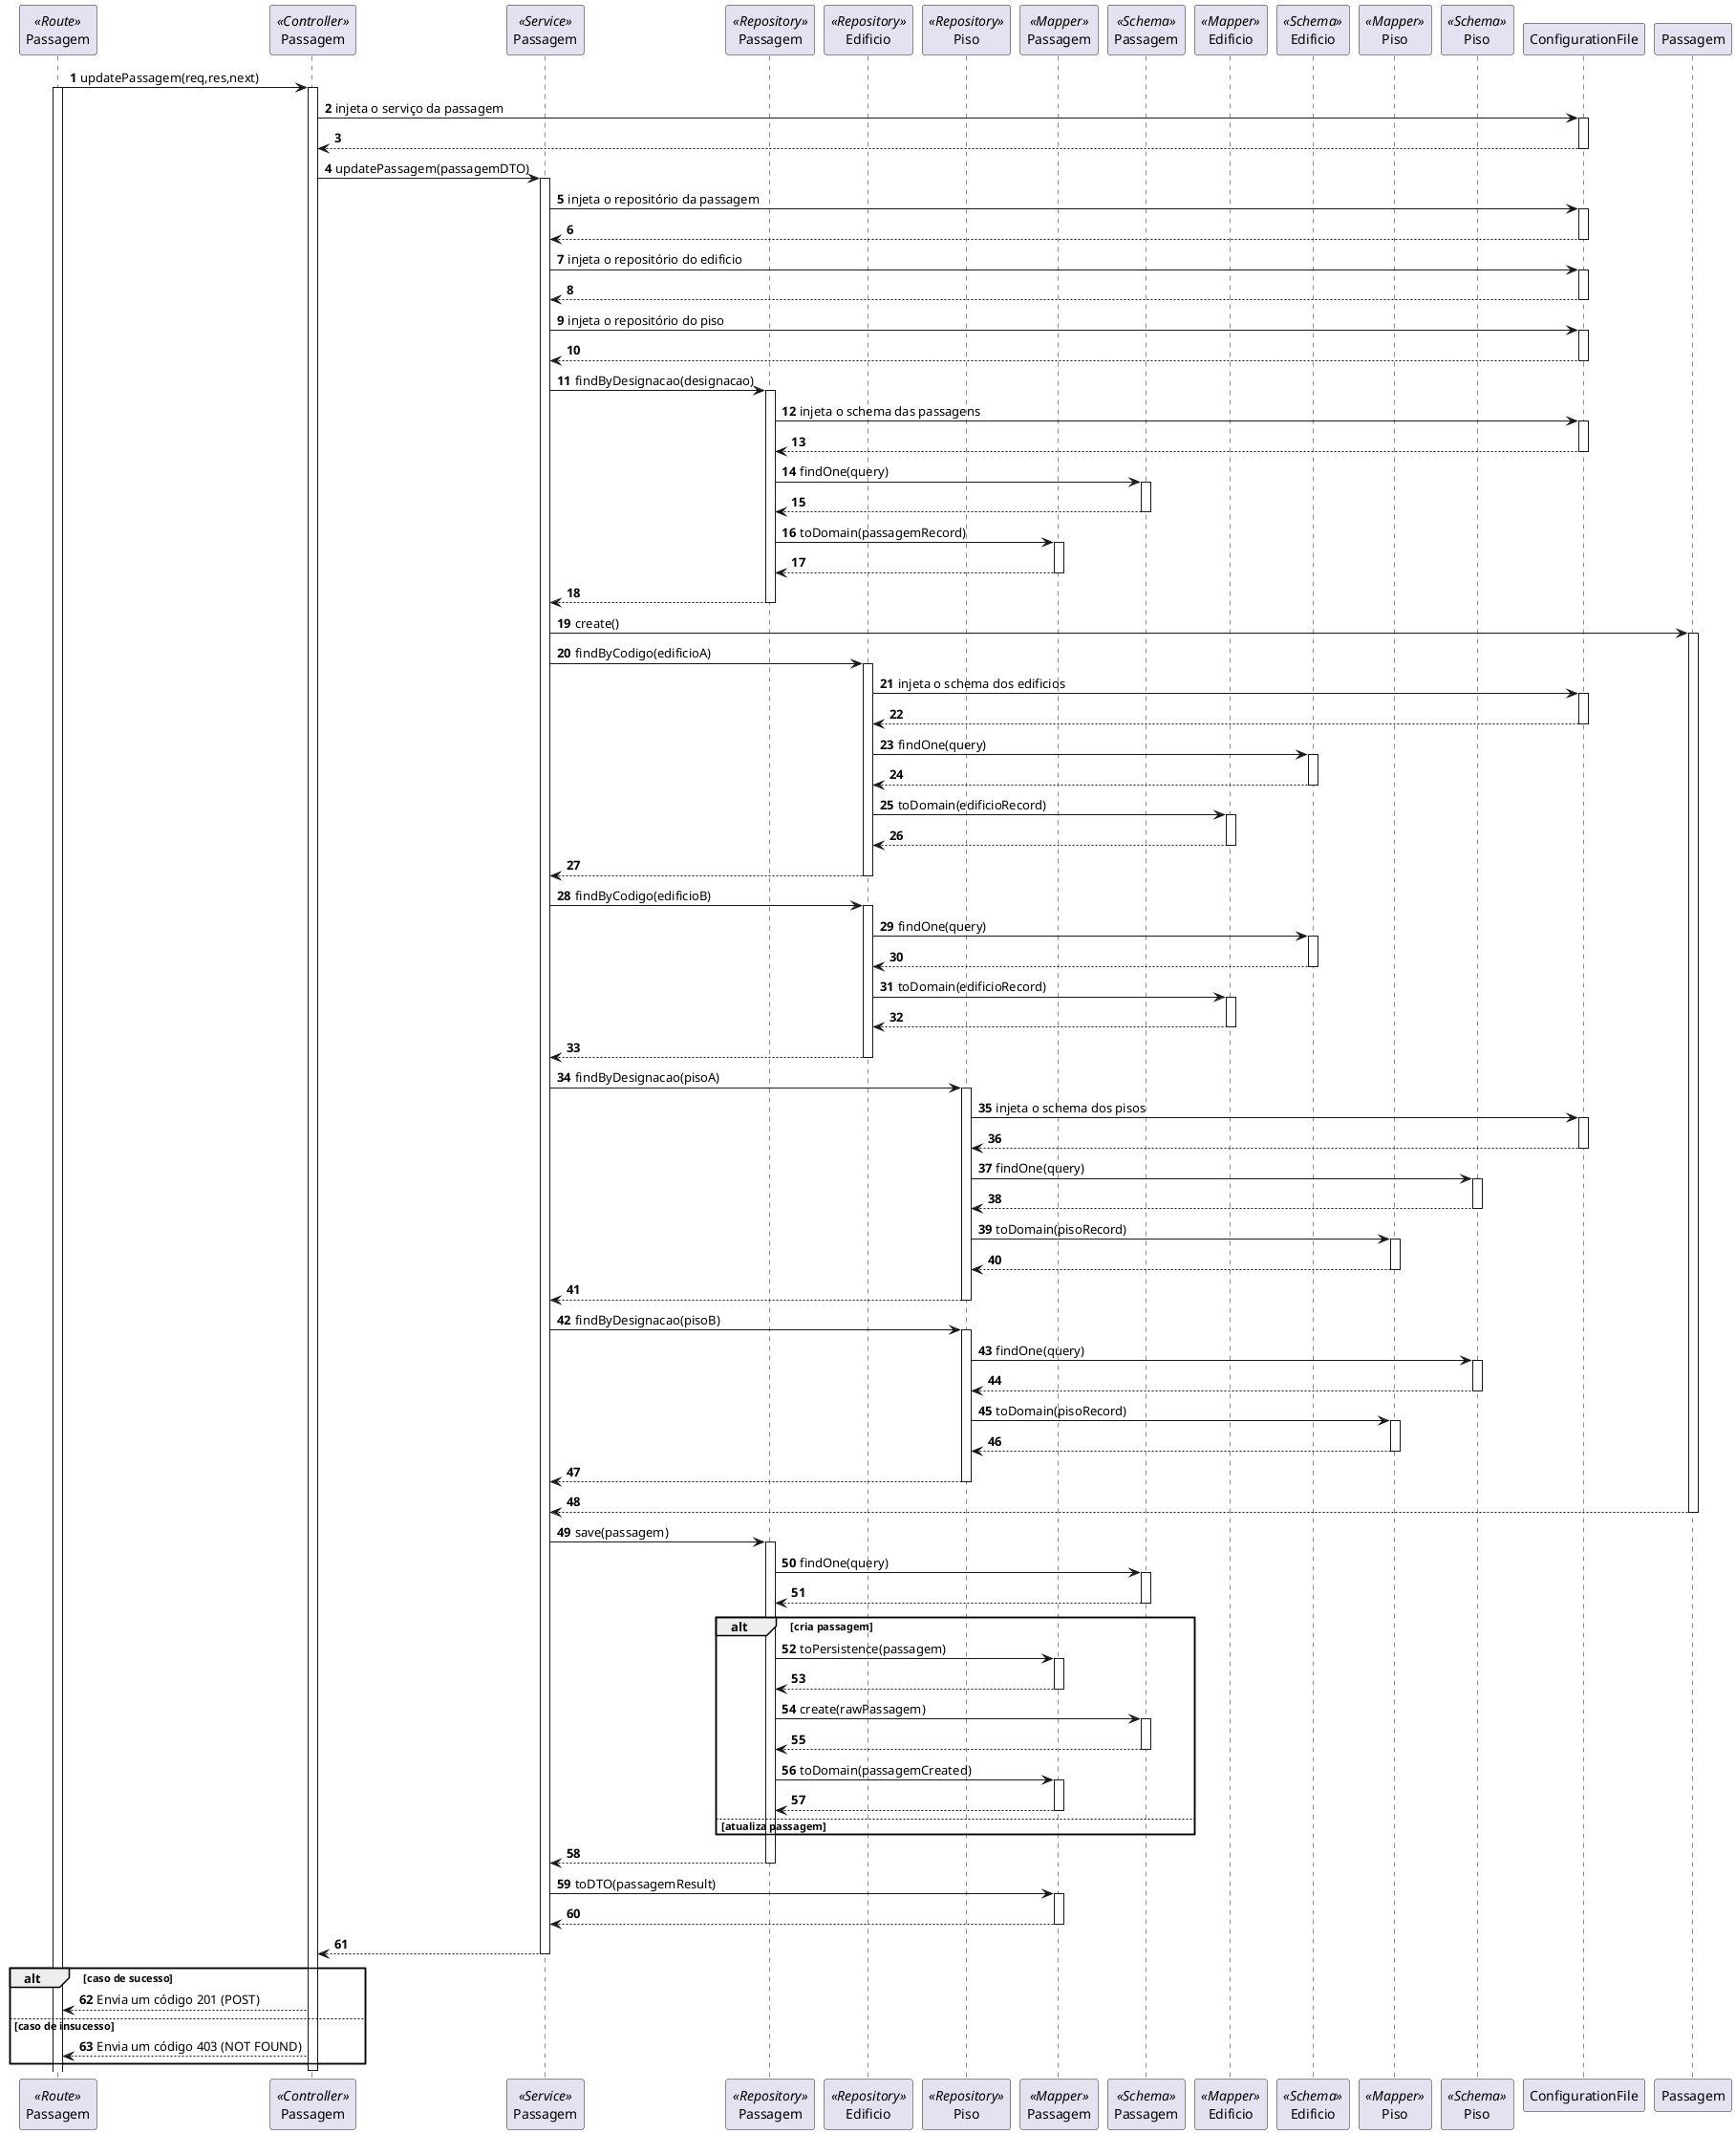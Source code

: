 @startuml vp3
autonumber

participant Passagem as route <<Route>>

participant Passagem as ctrl <<Controller>>

participant Passagem as svc <<Service>>

participant Passagem as repo <<Repository>>

participant Edificio as erepo <<Repository>>

participant Piso as prepo <<Repository>>
participant Passagem as mapper <<Mapper>>

participant Passagem as schema <<Schema>>
participant Edificio as emapper <<Mapper>>

participant Edificio as eschema <<Schema>>
participant Piso as pmapper <<Mapper>>

participant Piso as pschema <<Schema>>
participant ConfigurationFile as conf
participant Passagem as model


route -> ctrl++ : updatePassagem(req,res,next)
route++
ctrl -> conf : injeta o serviço da passagem
conf++
conf --> ctrl
conf--
ctrl -> svc : updatePassagem(passagemDTO)
svc++
svc -> conf : injeta o repositório da passagem
conf++
conf --> svc
conf--
svc -> conf : injeta o repositório do edificio
conf++
conf --> svc
conf--
svc -> conf : injeta o repositório do piso
conf++
conf --> svc
conf--
svc -> repo : findByDesignacao(designacao)
repo++
repo -> conf : injeta o schema das passagens
conf++
conf --> repo
conf--
repo -> schema : findOne(query)
schema++
schema --> repo
schema--
repo -> mapper : toDomain(passagemRecord)
mapper++
mapper --> repo
mapper--

repo --> svc
repo--
svc -> model : create()
model++

svc -> erepo : findByCodigo(edificioA)
erepo++
erepo -> conf : injeta o schema dos edificios
conf++
conf --> erepo
conf--
erepo -> eschema : findOne(query)
eschema++

eschema --> erepo
eschema--
erepo -> emapper : toDomain(edificioRecord)
emapper++
emapper --> erepo
emapper--
erepo --> svc
erepo--

svc -> erepo : findByCodigo(edificioB)
erepo++
erepo -> eschema : findOne(query)
eschema++
eschema --> erepo
eschema--
erepo -> emapper : toDomain(edificioRecord)
emapper++
emapper --> erepo
emapper--
erepo --> svc
erepo--

svc -> prepo : findByDesignacao(pisoA)
prepo++
prepo -> conf : injeta o schema dos pisos
conf++
conf --> prepo
conf--
prepo -> pschema : findOne(query)
pschema++
pschema --> prepo
pschema--
prepo -> pmapper : toDomain(pisoRecord)
pmapper++
pmapper --> prepo
pmapper--
prepo --> svc
prepo--

svc -> prepo : findByDesignacao(pisoB)
prepo++
prepo -> pschema : findOne(query)
pschema++
pschema --> prepo
pschema--
prepo -> pmapper : toDomain(pisoRecord)
pmapper++
pmapper --> prepo
pmapper--
prepo --> svc
prepo--

model --> svc
model--
svc -> repo: save(passagem)
repo++
repo -> schema : findOne(query)
schema++
schema --> repo
schema--
alt cria passagem
repo -> mapper : toPersistence(passagem)
mapper++
mapper --> repo
mapper--
repo -> schema : create(rawPassagem)

schema++
schema --> repo
schema--
repo -> mapper : toDomain(passagemCreated)
mapper++
mapper --> repo
mapper--
else atualiza passagem
end
repo --> svc
repo--
svc -> mapper : toDTO(passagemResult)
mapper++
mapper --> svc
mapper--
svc --> ctrl
svc--
alt caso de sucesso
    ctrl --> route : Envia um código 201 (POST)
else caso de insucesso
    ctrl --> route : Envia um código 403 (NOT FOUND)
end
ctrl--